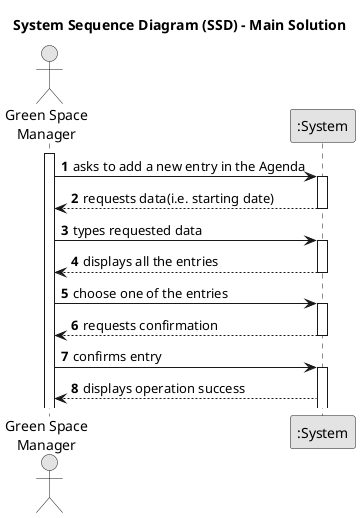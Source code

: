 @startuml
skinparam monochrome true
skinparam packageStyle rectangle
skinparam shadowing false

title System Sequence Diagram (SSD) - Main Solution

autonumber

actor "Green Space\nManager" as Manager
participant ":System" as System

activate Manager

    Manager -> System : asks to add a new entry in the Agenda
    activate System

        System --> Manager : requests data(i.e. starting date)
         deactivate System

    Manager -> System : types requested data
    activate System

          System --> Manager : displays all the entries
          deactivate System

    Manager -> System : choose one of the entries
    activate System

          System --> Manager : requests confirmation
          deactivate System

    Manager -> System : confirms entry
    activate System

    System --> Manager : displays operation success

@enduml